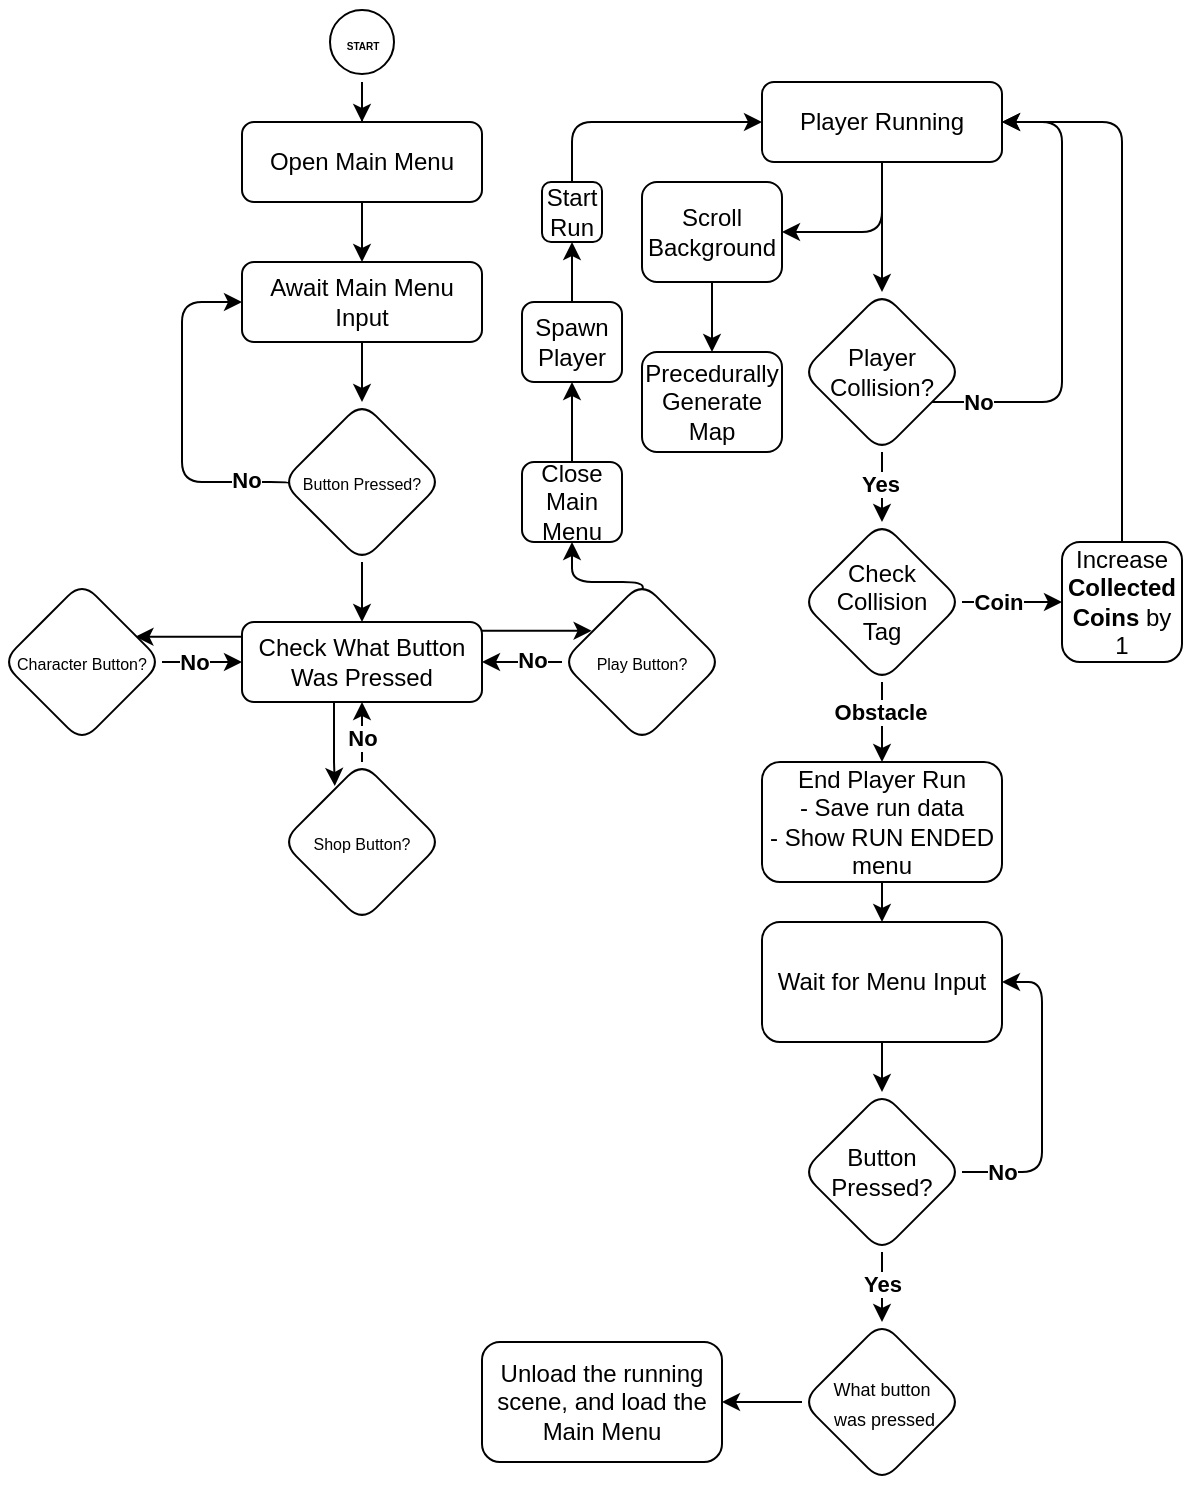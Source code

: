 <mxfile version="20.3.0" type="device"><diagram id="C5RBs43oDa-KdzZeNtuy" name="Page-1"><mxGraphModel dx="525" dy="412" grid="1" gridSize="10" guides="1" tooltips="1" connect="1" arrows="1" fold="1" page="1" pageScale="1" pageWidth="827" pageHeight="1169" math="0" shadow="0"><root><mxCell id="WIyWlLk6GJQsqaUBKTNV-0"/><mxCell id="WIyWlLk6GJQsqaUBKTNV-1" parent="WIyWlLk6GJQsqaUBKTNV-0"/><mxCell id="6yxmErxO7fgliX1uZgvy-5" value="" style="edgeStyle=orthogonalEdgeStyle;rounded=0;orthogonalLoop=1;jettySize=auto;html=1;" parent="WIyWlLk6GJQsqaUBKTNV-1" source="WIyWlLk6GJQsqaUBKTNV-3" target="6yxmErxO7fgliX1uZgvy-4" edge="1"><mxGeometry relative="1" as="geometry"/></mxCell><mxCell id="WIyWlLk6GJQsqaUBKTNV-3" value="Open Main Menu" style="rounded=1;whiteSpace=wrap;html=1;fontSize=12;glass=0;strokeWidth=1;shadow=0;" parent="WIyWlLk6GJQsqaUBKTNV-1" vertex="1"><mxGeometry x="230" y="60" width="120" height="40" as="geometry"/></mxCell><mxCell id="6yxmErxO7fgliX1uZgvy-2" style="edgeStyle=orthogonalEdgeStyle;rounded=0;orthogonalLoop=1;jettySize=auto;html=1;entryX=0.5;entryY=0;entryDx=0;entryDy=0;" parent="WIyWlLk6GJQsqaUBKTNV-1" source="6yxmErxO7fgliX1uZgvy-0" target="WIyWlLk6GJQsqaUBKTNV-3" edge="1"><mxGeometry relative="1" as="geometry"/></mxCell><mxCell id="6yxmErxO7fgliX1uZgvy-0" value="&lt;font style=&quot;font-size: 5px;&quot;&gt;&lt;b&gt;START&lt;/b&gt;&lt;/font&gt;" style="ellipse;html=1;shape=startState;" parent="WIyWlLk6GJQsqaUBKTNV-1" vertex="1"><mxGeometry x="270" width="40" height="40" as="geometry"/></mxCell><mxCell id="6yxmErxO7fgliX1uZgvy-7" value="" style="edgeStyle=orthogonalEdgeStyle;rounded=0;orthogonalLoop=1;jettySize=auto;html=1;" parent="WIyWlLk6GJQsqaUBKTNV-1" source="6yxmErxO7fgliX1uZgvy-4" target="6yxmErxO7fgliX1uZgvy-6" edge="1"><mxGeometry relative="1" as="geometry"/></mxCell><mxCell id="6yxmErxO7fgliX1uZgvy-4" value="Await Main Menu Input" style="rounded=1;whiteSpace=wrap;html=1;fontSize=12;glass=0;strokeWidth=1;shadow=0;" parent="WIyWlLk6GJQsqaUBKTNV-1" vertex="1"><mxGeometry x="230" y="130" width="120" height="40" as="geometry"/></mxCell><mxCell id="6yxmErxO7fgliX1uZgvy-8" style="edgeStyle=orthogonalEdgeStyle;rounded=1;orthogonalLoop=1;jettySize=auto;html=1;entryX=0;entryY=0.5;entryDx=0;entryDy=0;exitX=0.049;exitY=0.518;exitDx=0;exitDy=0;exitPerimeter=0;" parent="WIyWlLk6GJQsqaUBKTNV-1" source="6yxmErxO7fgliX1uZgvy-6" target="6yxmErxO7fgliX1uZgvy-4" edge="1"><mxGeometry relative="1" as="geometry"><Array as="points"><mxPoint x="254" y="240"/><mxPoint x="200" y="240"/><mxPoint x="200" y="150"/></Array></mxGeometry></mxCell><mxCell id="6yxmErxO7fgliX1uZgvy-9" value="&lt;b&gt;No&lt;/b&gt;" style="edgeLabel;html=1;align=center;verticalAlign=middle;resizable=0;points=[];" parent="6yxmErxO7fgliX1uZgvy-8" vertex="1" connectable="0"><mxGeometry x="-0.725" y="-1" relative="1" as="geometry"><mxPoint as="offset"/></mxGeometry></mxCell><mxCell id="6yxmErxO7fgliX1uZgvy-15" style="edgeStyle=orthogonalEdgeStyle;rounded=0;orthogonalLoop=1;jettySize=auto;html=1;entryX=0.5;entryY=0;entryDx=0;entryDy=0;" parent="WIyWlLk6GJQsqaUBKTNV-1" source="6yxmErxO7fgliX1uZgvy-6" target="6yxmErxO7fgliX1uZgvy-12" edge="1"><mxGeometry relative="1" as="geometry"/></mxCell><mxCell id="6yxmErxO7fgliX1uZgvy-6" value="&lt;font style=&quot;font-size: 8px;&quot;&gt;Button Pressed?&lt;/font&gt;" style="rhombus;whiteSpace=wrap;html=1;rounded=1;glass=0;strokeWidth=1;shadow=0;" parent="WIyWlLk6GJQsqaUBKTNV-1" vertex="1"><mxGeometry x="250" y="200" width="80" height="80" as="geometry"/></mxCell><mxCell id="6yxmErxO7fgliX1uZgvy-25" style="edgeStyle=orthogonalEdgeStyle;rounded=0;orthogonalLoop=1;jettySize=auto;html=1;entryX=0.834;entryY=0.342;entryDx=0;entryDy=0;entryPerimeter=0;" parent="WIyWlLk6GJQsqaUBKTNV-1" source="6yxmErxO7fgliX1uZgvy-12" target="6yxmErxO7fgliX1uZgvy-17" edge="1"><mxGeometry relative="1" as="geometry"><Array as="points"><mxPoint x="184" y="317"/></Array></mxGeometry></mxCell><mxCell id="6yxmErxO7fgliX1uZgvy-28" style="edgeStyle=orthogonalEdgeStyle;rounded=0;orthogonalLoop=1;jettySize=auto;html=1;entryX=0.185;entryY=0.305;entryDx=0;entryDy=0;entryPerimeter=0;" parent="WIyWlLk6GJQsqaUBKTNV-1" source="6yxmErxO7fgliX1uZgvy-12" target="6yxmErxO7fgliX1uZgvy-23" edge="1"><mxGeometry relative="1" as="geometry"><Array as="points"><mxPoint x="380" y="314"/></Array></mxGeometry></mxCell><mxCell id="6yxmErxO7fgliX1uZgvy-34" style="edgeStyle=orthogonalEdgeStyle;rounded=0;orthogonalLoop=1;jettySize=auto;html=1;entryX=0.33;entryY=0.15;entryDx=0;entryDy=0;entryPerimeter=0;" parent="WIyWlLk6GJQsqaUBKTNV-1" source="6yxmErxO7fgliX1uZgvy-12" target="6yxmErxO7fgliX1uZgvy-20" edge="1"><mxGeometry relative="1" as="geometry"><Array as="points"><mxPoint x="276" y="380"/><mxPoint x="276" y="380"/></Array></mxGeometry></mxCell><mxCell id="6yxmErxO7fgliX1uZgvy-12" value="Check What Button Was Pressed" style="rounded=1;whiteSpace=wrap;html=1;fontSize=12;glass=0;strokeWidth=1;shadow=0;" parent="WIyWlLk6GJQsqaUBKTNV-1" vertex="1"><mxGeometry x="230" y="310" width="120" height="40" as="geometry"/></mxCell><mxCell id="6yxmErxO7fgliX1uZgvy-26" style="edgeStyle=orthogonalEdgeStyle;rounded=0;orthogonalLoop=1;jettySize=auto;html=1;entryX=0;entryY=0.5;entryDx=0;entryDy=0;" parent="WIyWlLk6GJQsqaUBKTNV-1" source="6yxmErxO7fgliX1uZgvy-17" target="6yxmErxO7fgliX1uZgvy-12" edge="1"><mxGeometry relative="1" as="geometry"/></mxCell><mxCell id="6yxmErxO7fgliX1uZgvy-27" value="&lt;b&gt;No&lt;/b&gt;" style="edgeLabel;html=1;align=center;verticalAlign=middle;resizable=0;points=[];" parent="6yxmErxO7fgliX1uZgvy-26" vertex="1" connectable="0"><mxGeometry x="-0.21" relative="1" as="geometry"><mxPoint as="offset"/></mxGeometry></mxCell><mxCell id="6yxmErxO7fgliX1uZgvy-17" value="&lt;span style=&quot;font-size: 8px;&quot;&gt;Character Button?&lt;/span&gt;" style="rhombus;whiteSpace=wrap;html=1;rounded=1;glass=0;strokeWidth=1;shadow=0;" parent="WIyWlLk6GJQsqaUBKTNV-1" vertex="1"><mxGeometry x="110" y="290" width="80" height="80" as="geometry"/></mxCell><mxCell id="6yxmErxO7fgliX1uZgvy-33" style="edgeStyle=orthogonalEdgeStyle;rounded=0;orthogonalLoop=1;jettySize=auto;html=1;entryX=0.5;entryY=1;entryDx=0;entryDy=0;" parent="WIyWlLk6GJQsqaUBKTNV-1" source="6yxmErxO7fgliX1uZgvy-20" target="6yxmErxO7fgliX1uZgvy-12" edge="1"><mxGeometry relative="1" as="geometry"/></mxCell><mxCell id="6yxmErxO7fgliX1uZgvy-35" value="&lt;b&gt;No&lt;/b&gt;" style="edgeLabel;html=1;align=center;verticalAlign=middle;resizable=0;points=[];" parent="6yxmErxO7fgliX1uZgvy-33" vertex="1" connectable="0"><mxGeometry x="0.114" relative="1" as="geometry"><mxPoint as="offset"/></mxGeometry></mxCell><mxCell id="6yxmErxO7fgliX1uZgvy-20" value="&lt;font style=&quot;font-size: 8px;&quot;&gt;Shop Button?&lt;/font&gt;" style="rhombus;whiteSpace=wrap;html=1;rounded=1;glass=0;strokeWidth=1;shadow=0;" parent="WIyWlLk6GJQsqaUBKTNV-1" vertex="1"><mxGeometry x="250" y="380" width="80" height="80" as="geometry"/></mxCell><mxCell id="6yxmErxO7fgliX1uZgvy-29" style="edgeStyle=orthogonalEdgeStyle;rounded=0;orthogonalLoop=1;jettySize=auto;html=1;entryX=1;entryY=0.5;entryDx=0;entryDy=0;" parent="WIyWlLk6GJQsqaUBKTNV-1" source="6yxmErxO7fgliX1uZgvy-23" target="6yxmErxO7fgliX1uZgvy-12" edge="1"><mxGeometry relative="1" as="geometry"/></mxCell><mxCell id="6yxmErxO7fgliX1uZgvy-30" value="&lt;b&gt;No&lt;/b&gt;" style="edgeLabel;html=1;align=center;verticalAlign=middle;resizable=0;points=[];" parent="6yxmErxO7fgliX1uZgvy-29" vertex="1" connectable="0"><mxGeometry x="-0.219" y="-1" relative="1" as="geometry"><mxPoint as="offset"/></mxGeometry></mxCell><mxCell id="6yxmErxO7fgliX1uZgvy-40" value="" style="edgeStyle=orthogonalEdgeStyle;rounded=1;orthogonalLoop=1;jettySize=auto;html=1;exitX=0.505;exitY=0.065;exitDx=0;exitDy=0;exitPerimeter=0;entryX=0.5;entryY=1;entryDx=0;entryDy=0;" parent="WIyWlLk6GJQsqaUBKTNV-1" source="6yxmErxO7fgliX1uZgvy-23" target="6yxmErxO7fgliX1uZgvy-36" edge="1"><mxGeometry relative="1" as="geometry"><Array as="points"><mxPoint x="430" y="290"/><mxPoint x="395" y="290"/></Array></mxGeometry></mxCell><mxCell id="6yxmErxO7fgliX1uZgvy-23" value="&lt;font style=&quot;font-size: 8px;&quot;&gt;Play Button?&lt;/font&gt;" style="rhombus;whiteSpace=wrap;html=1;rounded=1;glass=0;strokeWidth=1;shadow=0;" parent="WIyWlLk6GJQsqaUBKTNV-1" vertex="1"><mxGeometry x="390" y="290" width="80" height="80" as="geometry"/></mxCell><mxCell id="6yxmErxO7fgliX1uZgvy-39" value="" style="edgeStyle=orthogonalEdgeStyle;rounded=0;orthogonalLoop=1;jettySize=auto;html=1;exitX=0.5;exitY=0;exitDx=0;exitDy=0;" parent="WIyWlLk6GJQsqaUBKTNV-1" source="6yxmErxO7fgliX1uZgvy-36" target="6yxmErxO7fgliX1uZgvy-38" edge="1"><mxGeometry relative="1" as="geometry"><Array as="points"><mxPoint x="395" y="210"/><mxPoint x="395" y="210"/></Array></mxGeometry></mxCell><mxCell id="6yxmErxO7fgliX1uZgvy-36" value="Close Main Menu" style="rounded=1;whiteSpace=wrap;html=1;fontSize=12;glass=0;strokeWidth=1;shadow=0;" parent="WIyWlLk6GJQsqaUBKTNV-1" vertex="1"><mxGeometry x="370" y="230" width="50" height="40" as="geometry"/></mxCell><mxCell id="6yxmErxO7fgliX1uZgvy-42" value="" style="edgeStyle=orthogonalEdgeStyle;rounded=0;orthogonalLoop=1;jettySize=auto;html=1;" parent="WIyWlLk6GJQsqaUBKTNV-1" source="6yxmErxO7fgliX1uZgvy-38" target="6yxmErxO7fgliX1uZgvy-41" edge="1"><mxGeometry relative="1" as="geometry"/></mxCell><mxCell id="6yxmErxO7fgliX1uZgvy-38" value="Spawn Player" style="rounded=1;whiteSpace=wrap;html=1;fontSize=12;glass=0;strokeWidth=1;shadow=0;" parent="WIyWlLk6GJQsqaUBKTNV-1" vertex="1"><mxGeometry x="370" y="150" width="50" height="40" as="geometry"/></mxCell><mxCell id="6yxmErxO7fgliX1uZgvy-45" style="edgeStyle=orthogonalEdgeStyle;rounded=1;orthogonalLoop=1;jettySize=auto;html=1;entryX=0;entryY=0.5;entryDx=0;entryDy=0;" parent="WIyWlLk6GJQsqaUBKTNV-1" source="6yxmErxO7fgliX1uZgvy-41" target="6yxmErxO7fgliX1uZgvy-44" edge="1"><mxGeometry relative="1" as="geometry"><Array as="points"><mxPoint x="395" y="60"/></Array></mxGeometry></mxCell><mxCell id="6yxmErxO7fgliX1uZgvy-41" value="Start Run" style="rounded=1;whiteSpace=wrap;html=1;fontSize=12;glass=0;strokeWidth=1;shadow=0;" parent="WIyWlLk6GJQsqaUBKTNV-1" vertex="1"><mxGeometry x="380" y="90" width="30" height="30" as="geometry"/></mxCell><mxCell id="6yxmErxO7fgliX1uZgvy-52" value="" style="edgeStyle=orthogonalEdgeStyle;rounded=1;orthogonalLoop=1;jettySize=auto;html=1;exitX=0.5;exitY=1;exitDx=0;exitDy=0;" parent="WIyWlLk6GJQsqaUBKTNV-1" source="6yxmErxO7fgliX1uZgvy-44" target="6yxmErxO7fgliX1uZgvy-51" edge="1"><mxGeometry relative="1" as="geometry"><Array as="points"><mxPoint x="550" y="115"/></Array></mxGeometry></mxCell><mxCell id="jofxrdNbmkwjVN6BrgYO-3" value="" style="edgeStyle=orthogonalEdgeStyle;rounded=0;orthogonalLoop=1;jettySize=auto;html=1;" edge="1" parent="WIyWlLk6GJQsqaUBKTNV-1" source="6yxmErxO7fgliX1uZgvy-44" target="jofxrdNbmkwjVN6BrgYO-2"><mxGeometry relative="1" as="geometry"/></mxCell><mxCell id="6yxmErxO7fgliX1uZgvy-44" value="Player Running" style="rounded=1;whiteSpace=wrap;html=1;fontSize=12;glass=0;strokeWidth=1;shadow=0;" parent="WIyWlLk6GJQsqaUBKTNV-1" vertex="1"><mxGeometry x="490" y="40" width="120" height="40" as="geometry"/></mxCell><mxCell id="jofxrdNbmkwjVN6BrgYO-1" value="" style="edgeStyle=orthogonalEdgeStyle;rounded=0;orthogonalLoop=1;jettySize=auto;html=1;" edge="1" parent="WIyWlLk6GJQsqaUBKTNV-1" source="6yxmErxO7fgliX1uZgvy-51" target="jofxrdNbmkwjVN6BrgYO-0"><mxGeometry relative="1" as="geometry"/></mxCell><mxCell id="6yxmErxO7fgliX1uZgvy-51" value="Scroll Background" style="rounded=1;whiteSpace=wrap;html=1;fontSize=12;glass=0;strokeWidth=1;shadow=0;" parent="WIyWlLk6GJQsqaUBKTNV-1" vertex="1"><mxGeometry x="430" y="90" width="70" height="50" as="geometry"/></mxCell><mxCell id="jofxrdNbmkwjVN6BrgYO-0" value="Precedurally Generate Map" style="rounded=1;whiteSpace=wrap;html=1;fontSize=12;glass=0;strokeWidth=1;shadow=0;" vertex="1" parent="WIyWlLk6GJQsqaUBKTNV-1"><mxGeometry x="430" y="175" width="70" height="50" as="geometry"/></mxCell><mxCell id="jofxrdNbmkwjVN6BrgYO-4" style="edgeStyle=orthogonalEdgeStyle;rounded=1;orthogonalLoop=1;jettySize=auto;html=1;entryX=1;entryY=0.5;entryDx=0;entryDy=0;" edge="1" parent="WIyWlLk6GJQsqaUBKTNV-1" source="jofxrdNbmkwjVN6BrgYO-2" target="6yxmErxO7fgliX1uZgvy-44"><mxGeometry relative="1" as="geometry"><Array as="points"><mxPoint x="640" y="200"/><mxPoint x="640" y="60"/></Array></mxGeometry></mxCell><mxCell id="jofxrdNbmkwjVN6BrgYO-5" value="&lt;b&gt;No&lt;br&gt;&lt;/b&gt;" style="edgeLabel;html=1;align=center;verticalAlign=middle;resizable=0;points=[];" vertex="1" connectable="0" parent="jofxrdNbmkwjVN6BrgYO-4"><mxGeometry x="-0.883" relative="1" as="geometry"><mxPoint x="9" as="offset"/></mxGeometry></mxCell><mxCell id="jofxrdNbmkwjVN6BrgYO-7" value="" style="edgeStyle=orthogonalEdgeStyle;rounded=0;orthogonalLoop=1;jettySize=auto;html=1;" edge="1" parent="WIyWlLk6GJQsqaUBKTNV-1" source="jofxrdNbmkwjVN6BrgYO-2" target="jofxrdNbmkwjVN6BrgYO-6"><mxGeometry relative="1" as="geometry"/></mxCell><mxCell id="jofxrdNbmkwjVN6BrgYO-8" value="&lt;b&gt;Yes&lt;/b&gt;" style="edgeLabel;html=1;align=center;verticalAlign=middle;resizable=0;points=[];" vertex="1" connectable="0" parent="jofxrdNbmkwjVN6BrgYO-7"><mxGeometry x="-0.28" y="-1" relative="1" as="geometry"><mxPoint as="offset"/></mxGeometry></mxCell><mxCell id="jofxrdNbmkwjVN6BrgYO-2" value="Player Collision?" style="rhombus;whiteSpace=wrap;html=1;rounded=1;glass=0;strokeWidth=1;shadow=0;" vertex="1" parent="WIyWlLk6GJQsqaUBKTNV-1"><mxGeometry x="510" y="145" width="80" height="80" as="geometry"/></mxCell><mxCell id="jofxrdNbmkwjVN6BrgYO-10" value="" style="edgeStyle=orthogonalEdgeStyle;rounded=0;orthogonalLoop=1;jettySize=auto;html=1;" edge="1" parent="WIyWlLk6GJQsqaUBKTNV-1" source="jofxrdNbmkwjVN6BrgYO-6" target="jofxrdNbmkwjVN6BrgYO-9"><mxGeometry relative="1" as="geometry"/></mxCell><mxCell id="jofxrdNbmkwjVN6BrgYO-11" value="&lt;b&gt;Coin&lt;/b&gt;" style="edgeLabel;html=1;align=center;verticalAlign=middle;resizable=0;points=[];" vertex="1" connectable="0" parent="jofxrdNbmkwjVN6BrgYO-10"><mxGeometry x="-0.305" relative="1" as="geometry"><mxPoint as="offset"/></mxGeometry></mxCell><mxCell id="jofxrdNbmkwjVN6BrgYO-16" style="edgeStyle=orthogonalEdgeStyle;rounded=0;orthogonalLoop=1;jettySize=auto;html=1;entryX=0.5;entryY=0;entryDx=0;entryDy=0;" edge="1" parent="WIyWlLk6GJQsqaUBKTNV-1" source="jofxrdNbmkwjVN6BrgYO-6" target="jofxrdNbmkwjVN6BrgYO-13"><mxGeometry relative="1" as="geometry"/></mxCell><mxCell id="jofxrdNbmkwjVN6BrgYO-17" value="&lt;b&gt;Obstacle&lt;/b&gt;" style="edgeLabel;html=1;align=center;verticalAlign=middle;resizable=0;points=[];" vertex="1" connectable="0" parent="jofxrdNbmkwjVN6BrgYO-16"><mxGeometry x="-0.283" y="-1" relative="1" as="geometry"><mxPoint as="offset"/></mxGeometry></mxCell><mxCell id="jofxrdNbmkwjVN6BrgYO-6" value="Check Collision&lt;br&gt;Tag" style="rhombus;whiteSpace=wrap;html=1;rounded=1;glass=0;strokeWidth=1;shadow=0;" vertex="1" parent="WIyWlLk6GJQsqaUBKTNV-1"><mxGeometry x="510" y="260" width="80" height="80" as="geometry"/></mxCell><mxCell id="jofxrdNbmkwjVN6BrgYO-12" style="edgeStyle=orthogonalEdgeStyle;rounded=1;orthogonalLoop=1;jettySize=auto;html=1;entryX=1;entryY=0.5;entryDx=0;entryDy=0;" edge="1" parent="WIyWlLk6GJQsqaUBKTNV-1" source="jofxrdNbmkwjVN6BrgYO-9" target="6yxmErxO7fgliX1uZgvy-44"><mxGeometry relative="1" as="geometry"><Array as="points"><mxPoint x="670" y="60"/></Array></mxGeometry></mxCell><mxCell id="jofxrdNbmkwjVN6BrgYO-9" value="Increase &lt;b&gt;Collected Coins&lt;/b&gt;&amp;nbsp;by 1" style="whiteSpace=wrap;html=1;rounded=1;glass=0;strokeWidth=1;shadow=0;" vertex="1" parent="WIyWlLk6GJQsqaUBKTNV-1"><mxGeometry x="640" y="270" width="60" height="60" as="geometry"/></mxCell><mxCell id="jofxrdNbmkwjVN6BrgYO-19" value="" style="edgeStyle=orthogonalEdgeStyle;rounded=1;orthogonalLoop=1;jettySize=auto;html=1;" edge="1" parent="WIyWlLk6GJQsqaUBKTNV-1" source="jofxrdNbmkwjVN6BrgYO-13" target="jofxrdNbmkwjVN6BrgYO-18"><mxGeometry relative="1" as="geometry"/></mxCell><mxCell id="jofxrdNbmkwjVN6BrgYO-13" value="End Player Run&lt;br&gt;- Save run data&lt;br&gt;- Show RUN ENDED menu" style="whiteSpace=wrap;html=1;rounded=1;glass=0;strokeWidth=1;shadow=0;" vertex="1" parent="WIyWlLk6GJQsqaUBKTNV-1"><mxGeometry x="490" y="380" width="120" height="60" as="geometry"/></mxCell><mxCell id="jofxrdNbmkwjVN6BrgYO-21" value="" style="edgeStyle=orthogonalEdgeStyle;rounded=1;orthogonalLoop=1;jettySize=auto;html=1;" edge="1" parent="WIyWlLk6GJQsqaUBKTNV-1" source="jofxrdNbmkwjVN6BrgYO-18" target="jofxrdNbmkwjVN6BrgYO-20"><mxGeometry relative="1" as="geometry"/></mxCell><mxCell id="jofxrdNbmkwjVN6BrgYO-18" value="Wait for Menu Input" style="whiteSpace=wrap;html=1;rounded=1;glass=0;strokeWidth=1;shadow=0;" vertex="1" parent="WIyWlLk6GJQsqaUBKTNV-1"><mxGeometry x="490" y="460" width="120" height="60" as="geometry"/></mxCell><mxCell id="jofxrdNbmkwjVN6BrgYO-22" style="edgeStyle=orthogonalEdgeStyle;rounded=1;orthogonalLoop=1;jettySize=auto;html=1;entryX=1;entryY=0.5;entryDx=0;entryDy=0;exitX=1;exitY=0.5;exitDx=0;exitDy=0;" edge="1" parent="WIyWlLk6GJQsqaUBKTNV-1" source="jofxrdNbmkwjVN6BrgYO-20" target="jofxrdNbmkwjVN6BrgYO-18"><mxGeometry relative="1" as="geometry"><Array as="points"><mxPoint x="630" y="585"/><mxPoint x="630" y="490"/></Array></mxGeometry></mxCell><mxCell id="jofxrdNbmkwjVN6BrgYO-23" value="&lt;b&gt;No&lt;/b&gt;" style="edgeLabel;html=1;align=center;verticalAlign=middle;resizable=0;points=[];" vertex="1" connectable="0" parent="jofxrdNbmkwjVN6BrgYO-22"><mxGeometry x="-0.862" y="1" relative="1" as="geometry"><mxPoint x="9" y="1" as="offset"/></mxGeometry></mxCell><mxCell id="jofxrdNbmkwjVN6BrgYO-25" value="" style="edgeStyle=orthogonalEdgeStyle;rounded=1;orthogonalLoop=1;jettySize=auto;html=1;" edge="1" parent="WIyWlLk6GJQsqaUBKTNV-1" source="jofxrdNbmkwjVN6BrgYO-20" target="jofxrdNbmkwjVN6BrgYO-24"><mxGeometry relative="1" as="geometry"/></mxCell><mxCell id="jofxrdNbmkwjVN6BrgYO-26" value="&lt;b&gt;Yes&lt;/b&gt;" style="edgeLabel;html=1;align=center;verticalAlign=middle;resizable=0;points=[];" vertex="1" connectable="0" parent="jofxrdNbmkwjVN6BrgYO-25"><mxGeometry x="0.309" relative="1" as="geometry"><mxPoint y="-4" as="offset"/></mxGeometry></mxCell><mxCell id="jofxrdNbmkwjVN6BrgYO-20" value="Button Pressed?" style="rhombus;whiteSpace=wrap;html=1;rounded=1;glass=0;strokeWidth=1;shadow=0;" vertex="1" parent="WIyWlLk6GJQsqaUBKTNV-1"><mxGeometry x="510" y="545" width="80" height="80" as="geometry"/></mxCell><mxCell id="jofxrdNbmkwjVN6BrgYO-28" value="" style="edgeStyle=orthogonalEdgeStyle;rounded=1;orthogonalLoop=1;jettySize=auto;html=1;fontSize=9;" edge="1" parent="WIyWlLk6GJQsqaUBKTNV-1" source="jofxrdNbmkwjVN6BrgYO-24" target="jofxrdNbmkwjVN6BrgYO-27"><mxGeometry relative="1" as="geometry"/></mxCell><mxCell id="jofxrdNbmkwjVN6BrgYO-24" value="&lt;font style=&quot;font-size: 9px;&quot;&gt;What button&lt;br&gt;&amp;nbsp;was pressed&lt;/font&gt;" style="rhombus;whiteSpace=wrap;html=1;rounded=1;glass=0;strokeWidth=1;shadow=0;" vertex="1" parent="WIyWlLk6GJQsqaUBKTNV-1"><mxGeometry x="510" y="660" width="80" height="80" as="geometry"/></mxCell><mxCell id="jofxrdNbmkwjVN6BrgYO-27" value="Unload the running scene, and load the Main Menu" style="whiteSpace=wrap;html=1;rounded=1;glass=0;strokeWidth=1;shadow=0;" vertex="1" parent="WIyWlLk6GJQsqaUBKTNV-1"><mxGeometry x="350" y="670" width="120" height="60" as="geometry"/></mxCell></root></mxGraphModel></diagram></mxfile>